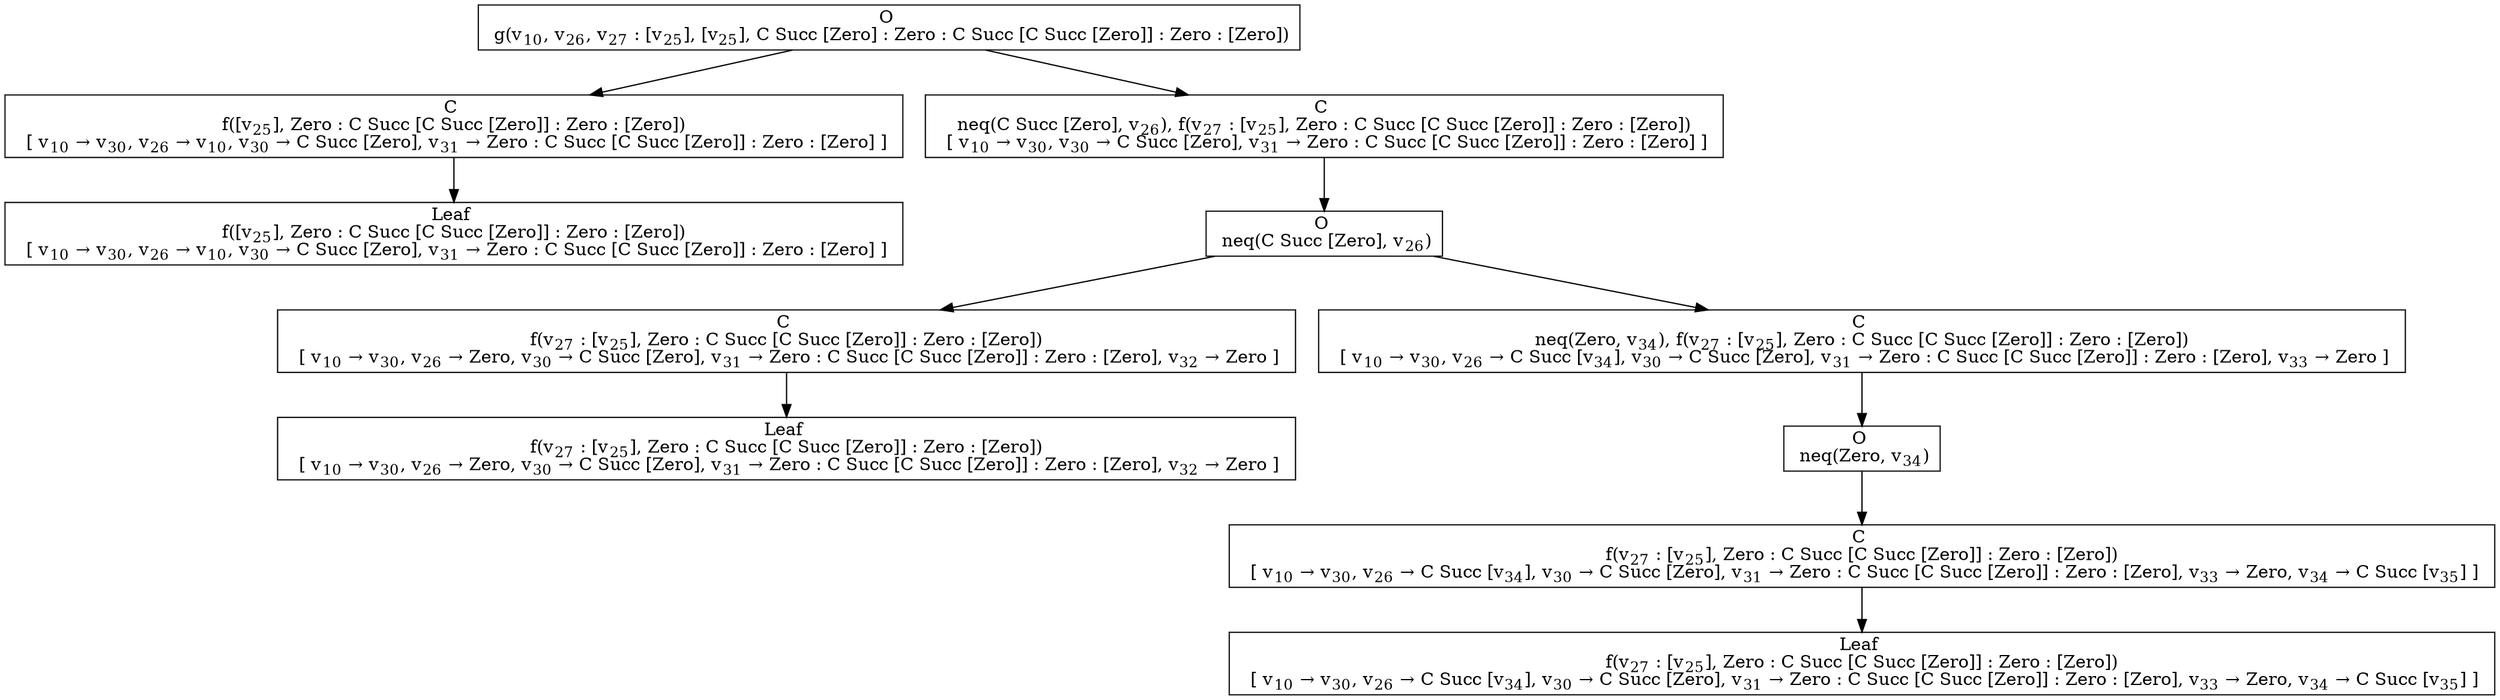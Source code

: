 digraph {
    graph [rankdir=TB
          ,bgcolor=transparent];
    node [shape=box
         ,fillcolor=white
         ,style=filled];
    0 [label=<O <BR/> g(v<SUB>10</SUB>, v<SUB>26</SUB>, v<SUB>27</SUB> : [v<SUB>25</SUB>], [v<SUB>25</SUB>], C Succ [Zero] : Zero : C Succ [C Succ [Zero]] : Zero : [Zero])>];
    1 [label=<C <BR/> f([v<SUB>25</SUB>], Zero : C Succ [C Succ [Zero]] : Zero : [Zero]) <BR/>  [ v<SUB>10</SUB> &rarr; v<SUB>30</SUB>, v<SUB>26</SUB> &rarr; v<SUB>10</SUB>, v<SUB>30</SUB> &rarr; C Succ [Zero], v<SUB>31</SUB> &rarr; Zero : C Succ [C Succ [Zero]] : Zero : [Zero] ] >];
    2 [label=<C <BR/> neq(C Succ [Zero], v<SUB>26</SUB>), f(v<SUB>27</SUB> : [v<SUB>25</SUB>], Zero : C Succ [C Succ [Zero]] : Zero : [Zero]) <BR/>  [ v<SUB>10</SUB> &rarr; v<SUB>30</SUB>, v<SUB>30</SUB> &rarr; C Succ [Zero], v<SUB>31</SUB> &rarr; Zero : C Succ [C Succ [Zero]] : Zero : [Zero] ] >];
    3 [label=<Leaf <BR/> f([v<SUB>25</SUB>], Zero : C Succ [C Succ [Zero]] : Zero : [Zero]) <BR/>  [ v<SUB>10</SUB> &rarr; v<SUB>30</SUB>, v<SUB>26</SUB> &rarr; v<SUB>10</SUB>, v<SUB>30</SUB> &rarr; C Succ [Zero], v<SUB>31</SUB> &rarr; Zero : C Succ [C Succ [Zero]] : Zero : [Zero] ] >];
    4 [label=<O <BR/> neq(C Succ [Zero], v<SUB>26</SUB>)>];
    5 [label=<C <BR/> f(v<SUB>27</SUB> : [v<SUB>25</SUB>], Zero : C Succ [C Succ [Zero]] : Zero : [Zero]) <BR/>  [ v<SUB>10</SUB> &rarr; v<SUB>30</SUB>, v<SUB>26</SUB> &rarr; Zero, v<SUB>30</SUB> &rarr; C Succ [Zero], v<SUB>31</SUB> &rarr; Zero : C Succ [C Succ [Zero]] : Zero : [Zero], v<SUB>32</SUB> &rarr; Zero ] >];
    6 [label=<C <BR/> neq(Zero, v<SUB>34</SUB>), f(v<SUB>27</SUB> : [v<SUB>25</SUB>], Zero : C Succ [C Succ [Zero]] : Zero : [Zero]) <BR/>  [ v<SUB>10</SUB> &rarr; v<SUB>30</SUB>, v<SUB>26</SUB> &rarr; C Succ [v<SUB>34</SUB>], v<SUB>30</SUB> &rarr; C Succ [Zero], v<SUB>31</SUB> &rarr; Zero : C Succ [C Succ [Zero]] : Zero : [Zero], v<SUB>33</SUB> &rarr; Zero ] >];
    7 [label=<Leaf <BR/> f(v<SUB>27</SUB> : [v<SUB>25</SUB>], Zero : C Succ [C Succ [Zero]] : Zero : [Zero]) <BR/>  [ v<SUB>10</SUB> &rarr; v<SUB>30</SUB>, v<SUB>26</SUB> &rarr; Zero, v<SUB>30</SUB> &rarr; C Succ [Zero], v<SUB>31</SUB> &rarr; Zero : C Succ [C Succ [Zero]] : Zero : [Zero], v<SUB>32</SUB> &rarr; Zero ] >];
    8 [label=<O <BR/> neq(Zero, v<SUB>34</SUB>)>];
    9 [label=<C <BR/> f(v<SUB>27</SUB> : [v<SUB>25</SUB>], Zero : C Succ [C Succ [Zero]] : Zero : [Zero]) <BR/>  [ v<SUB>10</SUB> &rarr; v<SUB>30</SUB>, v<SUB>26</SUB> &rarr; C Succ [v<SUB>34</SUB>], v<SUB>30</SUB> &rarr; C Succ [Zero], v<SUB>31</SUB> &rarr; Zero : C Succ [C Succ [Zero]] : Zero : [Zero], v<SUB>33</SUB> &rarr; Zero, v<SUB>34</SUB> &rarr; C Succ [v<SUB>35</SUB>] ] >];
    10 [label=<Leaf <BR/> f(v<SUB>27</SUB> : [v<SUB>25</SUB>], Zero : C Succ [C Succ [Zero]] : Zero : [Zero]) <BR/>  [ v<SUB>10</SUB> &rarr; v<SUB>30</SUB>, v<SUB>26</SUB> &rarr; C Succ [v<SUB>34</SUB>], v<SUB>30</SUB> &rarr; C Succ [Zero], v<SUB>31</SUB> &rarr; Zero : C Succ [C Succ [Zero]] : Zero : [Zero], v<SUB>33</SUB> &rarr; Zero, v<SUB>34</SUB> &rarr; C Succ [v<SUB>35</SUB>] ] >];
    0 -> 1 [label=""];
    0 -> 2 [label=""];
    1 -> 3 [label=""];
    2 -> 4 [label=""];
    4 -> 5 [label=""];
    4 -> 6 [label=""];
    5 -> 7 [label=""];
    6 -> 8 [label=""];
    8 -> 9 [label=""];
    9 -> 10 [label=""];
}